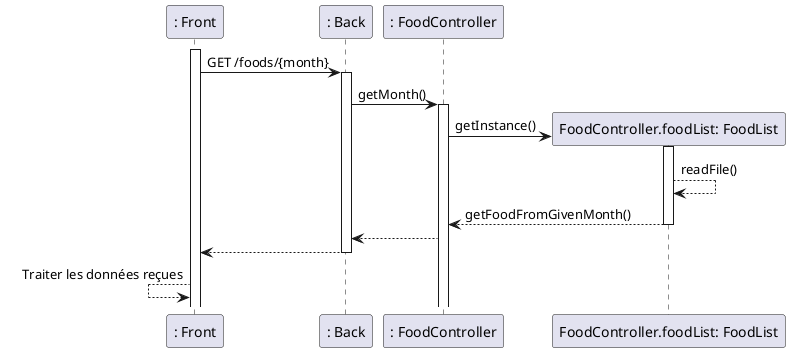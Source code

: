 @startuml Month filter
participant ": Front" as ft
participant ": Back" as bk
participant ": FoodController" as fc

activate ft
ft -> bk: GET /foods/{month}
activate bk
bk -> fc: getMonth()
activate fc
create "FoodController.foodList: FoodList" as fd1
fc -> fd1: getInstance()
activate fd1
fd1 --> fd1: readFile()
fd1 --> fc: getFoodFromGivenMonth()
deactivate fd1
fc --> bk
bk --> ft
deactivate bk
ft <-- ft: Traiter les données reçues

@enduml